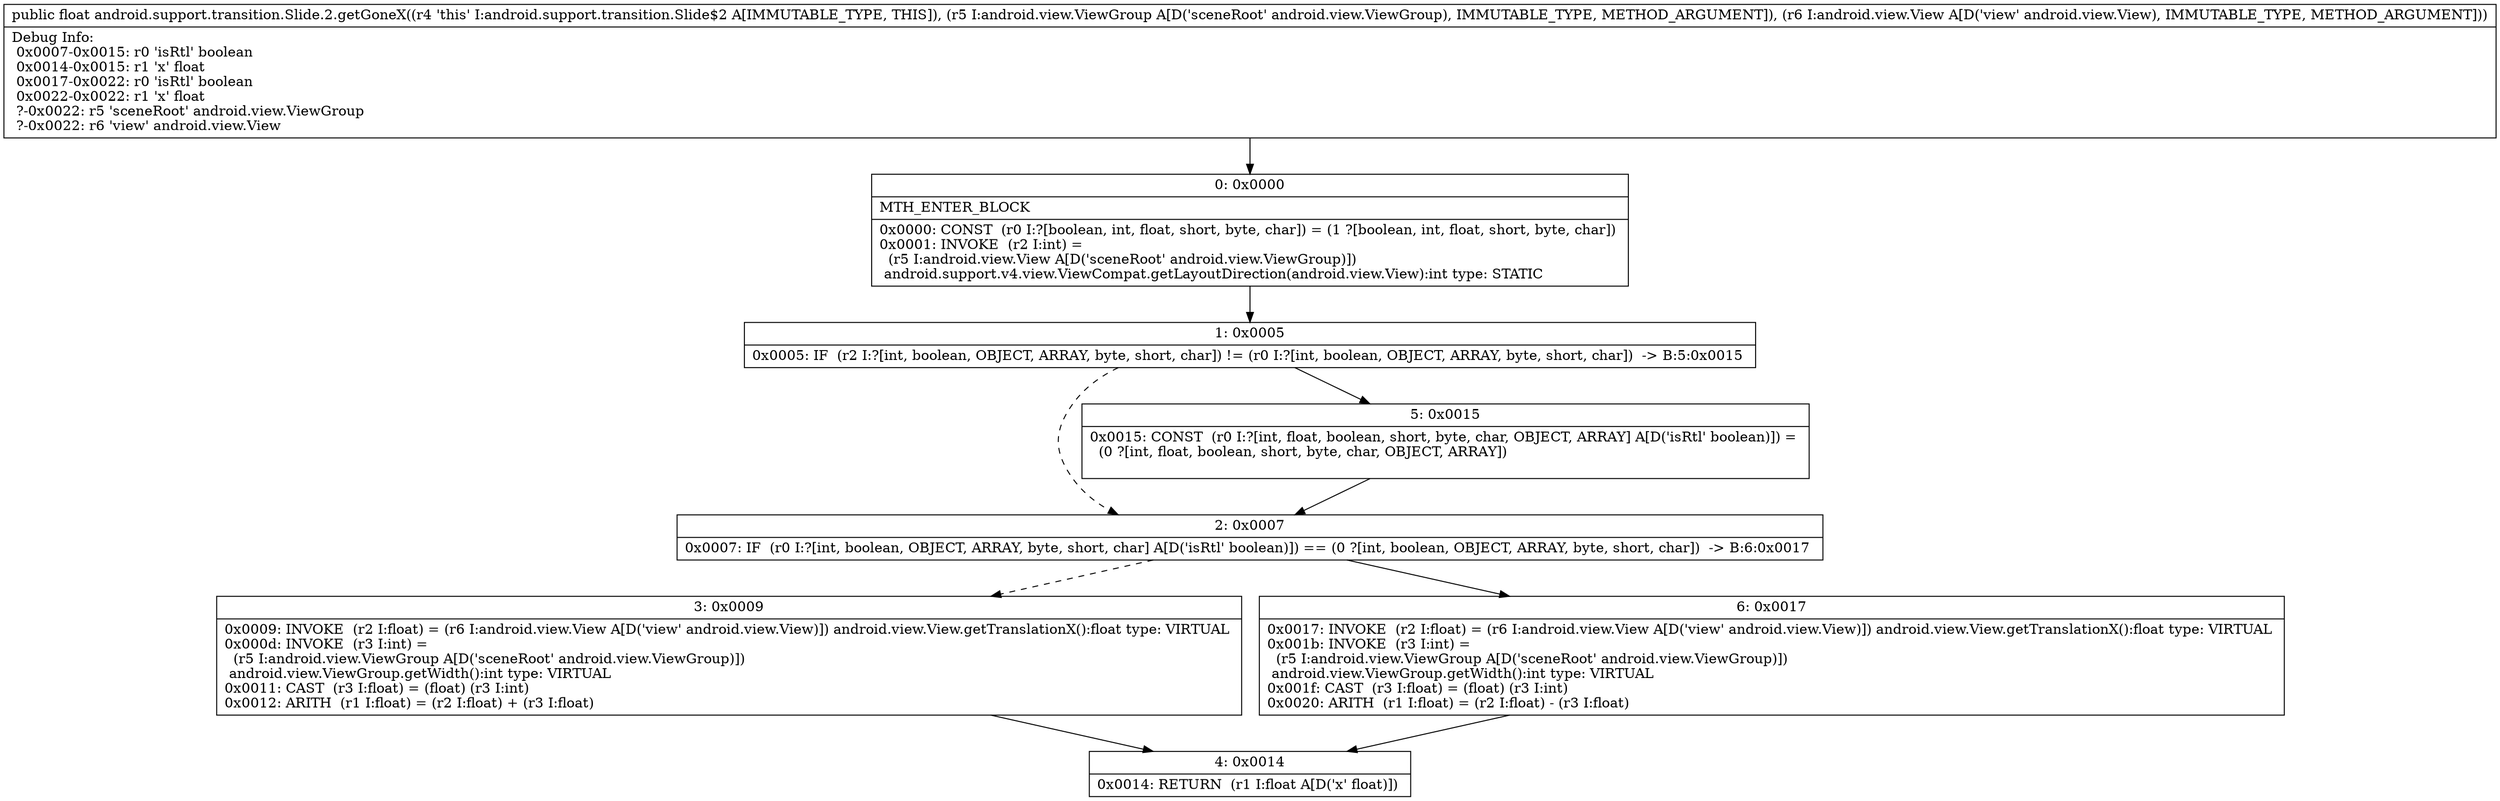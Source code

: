 digraph "CFG forandroid.support.transition.Slide.2.getGoneX(Landroid\/view\/ViewGroup;Landroid\/view\/View;)F" {
Node_0 [shape=record,label="{0\:\ 0x0000|MTH_ENTER_BLOCK\l|0x0000: CONST  (r0 I:?[boolean, int, float, short, byte, char]) = (1 ?[boolean, int, float, short, byte, char]) \l0x0001: INVOKE  (r2 I:int) = \l  (r5 I:android.view.View A[D('sceneRoot' android.view.ViewGroup)])\l android.support.v4.view.ViewCompat.getLayoutDirection(android.view.View):int type: STATIC \l}"];
Node_1 [shape=record,label="{1\:\ 0x0005|0x0005: IF  (r2 I:?[int, boolean, OBJECT, ARRAY, byte, short, char]) != (r0 I:?[int, boolean, OBJECT, ARRAY, byte, short, char])  \-\> B:5:0x0015 \l}"];
Node_2 [shape=record,label="{2\:\ 0x0007|0x0007: IF  (r0 I:?[int, boolean, OBJECT, ARRAY, byte, short, char] A[D('isRtl' boolean)]) == (0 ?[int, boolean, OBJECT, ARRAY, byte, short, char])  \-\> B:6:0x0017 \l}"];
Node_3 [shape=record,label="{3\:\ 0x0009|0x0009: INVOKE  (r2 I:float) = (r6 I:android.view.View A[D('view' android.view.View)]) android.view.View.getTranslationX():float type: VIRTUAL \l0x000d: INVOKE  (r3 I:int) = \l  (r5 I:android.view.ViewGroup A[D('sceneRoot' android.view.ViewGroup)])\l android.view.ViewGroup.getWidth():int type: VIRTUAL \l0x0011: CAST  (r3 I:float) = (float) (r3 I:int) \l0x0012: ARITH  (r1 I:float) = (r2 I:float) + (r3 I:float) \l}"];
Node_4 [shape=record,label="{4\:\ 0x0014|0x0014: RETURN  (r1 I:float A[D('x' float)]) \l}"];
Node_5 [shape=record,label="{5\:\ 0x0015|0x0015: CONST  (r0 I:?[int, float, boolean, short, byte, char, OBJECT, ARRAY] A[D('isRtl' boolean)]) = \l  (0 ?[int, float, boolean, short, byte, char, OBJECT, ARRAY])\l \l}"];
Node_6 [shape=record,label="{6\:\ 0x0017|0x0017: INVOKE  (r2 I:float) = (r6 I:android.view.View A[D('view' android.view.View)]) android.view.View.getTranslationX():float type: VIRTUAL \l0x001b: INVOKE  (r3 I:int) = \l  (r5 I:android.view.ViewGroup A[D('sceneRoot' android.view.ViewGroup)])\l android.view.ViewGroup.getWidth():int type: VIRTUAL \l0x001f: CAST  (r3 I:float) = (float) (r3 I:int) \l0x0020: ARITH  (r1 I:float) = (r2 I:float) \- (r3 I:float) \l}"];
MethodNode[shape=record,label="{public float android.support.transition.Slide.2.getGoneX((r4 'this' I:android.support.transition.Slide$2 A[IMMUTABLE_TYPE, THIS]), (r5 I:android.view.ViewGroup A[D('sceneRoot' android.view.ViewGroup), IMMUTABLE_TYPE, METHOD_ARGUMENT]), (r6 I:android.view.View A[D('view' android.view.View), IMMUTABLE_TYPE, METHOD_ARGUMENT]))  | Debug Info:\l  0x0007\-0x0015: r0 'isRtl' boolean\l  0x0014\-0x0015: r1 'x' float\l  0x0017\-0x0022: r0 'isRtl' boolean\l  0x0022\-0x0022: r1 'x' float\l  ?\-0x0022: r5 'sceneRoot' android.view.ViewGroup\l  ?\-0x0022: r6 'view' android.view.View\l}"];
MethodNode -> Node_0;
Node_0 -> Node_1;
Node_1 -> Node_2[style=dashed];
Node_1 -> Node_5;
Node_2 -> Node_3[style=dashed];
Node_2 -> Node_6;
Node_3 -> Node_4;
Node_5 -> Node_2;
Node_6 -> Node_4;
}

